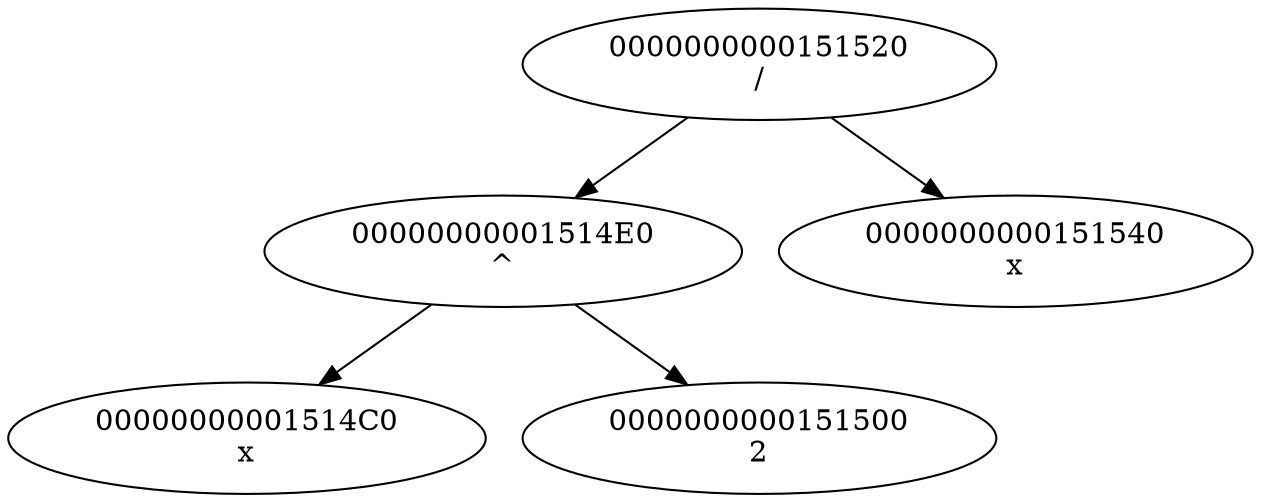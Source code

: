 digraph G{
"0000000000151520
/"->"00000000001514E0
^";
"0000000000151520
/"->"0000000000151540
x";
"00000000001514E0
^"->"00000000001514C0
x";
"00000000001514E0
^"->"0000000000151500
2";
"00000000001514C0
x";
"0000000000151500
2";
"0000000000151540
x";
}